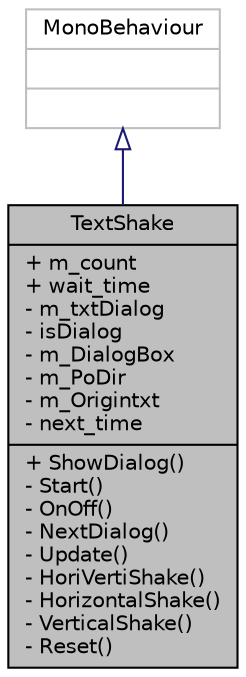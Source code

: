 digraph "TextShake"
{
 // LATEX_PDF_SIZE
  edge [fontname="Helvetica",fontsize="10",labelfontname="Helvetica",labelfontsize="10"];
  node [fontname="Helvetica",fontsize="10",shape=record];
  Node1 [label="{TextShake\n|+ m_count\l+ wait_time\l- m_txtDialog\l- isDialog\l- m_DialogBox\l- m_PoDir\l- m_Origintxt\l- next_time\l|+ ShowDialog()\l- Start()\l- OnOff()\l- NextDialog()\l- Update()\l- HoriVertiShake()\l- HorizontalShake()\l- VerticalShake()\l- Reset()\l}",height=0.2,width=0.4,color="black", fillcolor="grey75", style="filled", fontcolor="black",tooltip=" "];
  Node2 -> Node1 [dir="back",color="midnightblue",fontsize="10",style="solid",arrowtail="onormal",fontname="Helvetica"];
  Node2 [label="{MonoBehaviour\n||}",height=0.2,width=0.4,color="grey75", fillcolor="white", style="filled",tooltip=" "];
}
